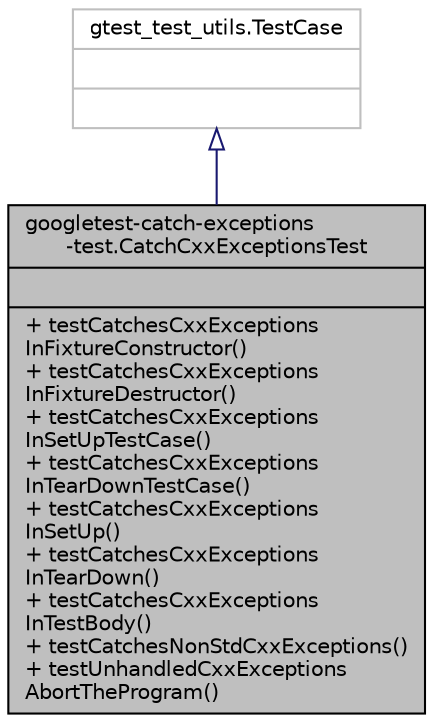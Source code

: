 digraph "googletest-catch-exceptions-test.CatchCxxExceptionsTest"
{
 // LATEX_PDF_SIZE
  bgcolor="transparent";
  edge [fontname="Helvetica",fontsize="10",labelfontname="Helvetica",labelfontsize="10"];
  node [fontname="Helvetica",fontsize="10",shape=record];
  Node1 [label="{googletest-catch-exceptions\l-test.CatchCxxExceptionsTest\n||+ testCatchesCxxExceptions\lInFixtureConstructor()\l+ testCatchesCxxExceptions\lInFixtureDestructor()\l+ testCatchesCxxExceptions\lInSetUpTestCase()\l+ testCatchesCxxExceptions\lInTearDownTestCase()\l+ testCatchesCxxExceptions\lInSetUp()\l+ testCatchesCxxExceptions\lInTearDown()\l+ testCatchesCxxExceptions\lInTestBody()\l+ testCatchesNonStdCxxExceptions()\l+ testUnhandledCxxExceptions\lAbortTheProgram()\l}",height=0.2,width=0.4,color="black", fillcolor="grey75", style="filled", fontcolor="black",tooltip=" "];
  Node2 -> Node1 [dir="back",color="midnightblue",fontsize="10",style="solid",arrowtail="onormal",fontname="Helvetica"];
  Node2 [label="{gtest_test_utils.TestCase\n||}",height=0.2,width=0.4,color="grey75",tooltip=" "];
}
